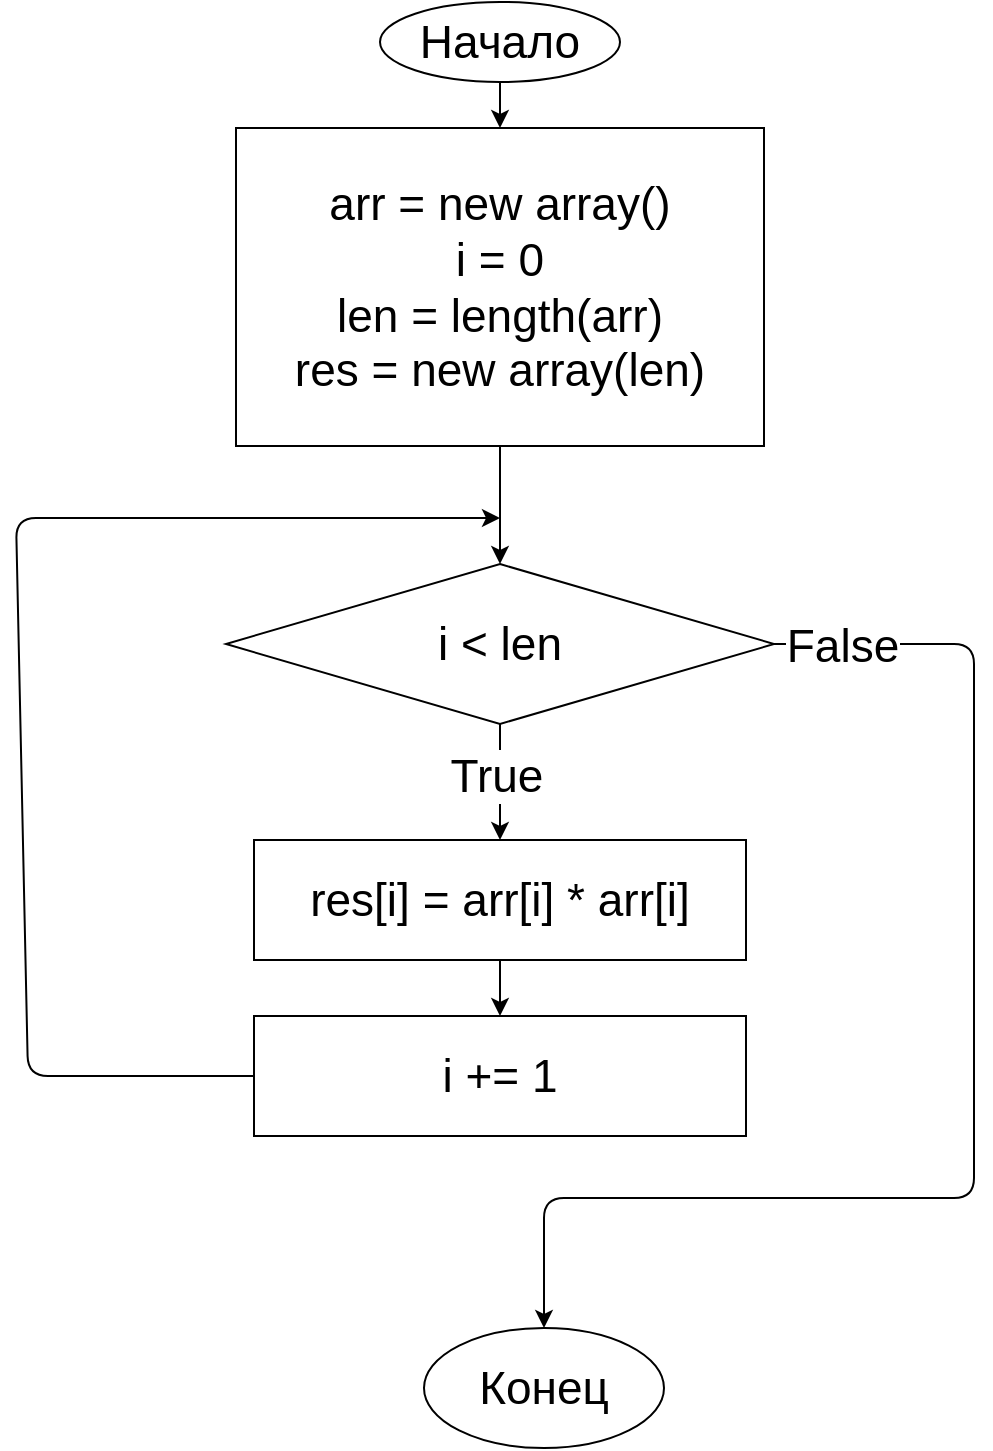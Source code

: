 <mxfile>
    <diagram id="9O7lfH28RhdShFGebotI" name="Page-1">
        <mxGraphModel dx="765" dy="562" grid="0" gridSize="9" guides="1" tooltips="1" connect="1" arrows="1" fold="1" page="1" pageScale="1" pageWidth="827" pageHeight="1169" math="0" shadow="0">
            <root>
                <mxCell id="0"/>
                <mxCell id="1" parent="0"/>
                <mxCell id="6" value="" style="edgeStyle=none;html=1;fontSize=23;" parent="1" source="4" target="5" edge="1">
                    <mxGeometry relative="1" as="geometry"/>
                </mxCell>
                <mxCell id="4" value="Начало" style="ellipse;whiteSpace=wrap;html=1;fontSize=23;" parent="1" vertex="1">
                    <mxGeometry x="294" y="10" width="120" height="40" as="geometry"/>
                </mxCell>
                <mxCell id="14" value="" style="edgeStyle=none;html=1;fontSize=23;" edge="1" parent="1" source="5" target="13">
                    <mxGeometry relative="1" as="geometry"/>
                </mxCell>
                <mxCell id="5" value="arr = new array()&lt;br&gt;i = 0&lt;br&gt;len = length(arr)&lt;br&gt;res = new array(len)" style="whiteSpace=wrap;html=1;fontSize=23;" parent="1" vertex="1">
                    <mxGeometry x="222" y="73" width="264" height="159" as="geometry"/>
                </mxCell>
                <mxCell id="16" value="" style="edgeStyle=none;html=1;fontSize=23;" edge="1" parent="1" source="13" target="15">
                    <mxGeometry relative="1" as="geometry"/>
                </mxCell>
                <mxCell id="22" value="True" style="edgeLabel;html=1;align=center;verticalAlign=middle;resizable=0;points=[];fontSize=23;" vertex="1" connectable="0" parent="16">
                    <mxGeometry x="-0.126" y="-2" relative="1" as="geometry">
                        <mxPoint as="offset"/>
                    </mxGeometry>
                </mxCell>
                <mxCell id="21" value="" style="edgeStyle=none;html=1;fontSize=23;" edge="1" parent="1" source="13" target="20">
                    <mxGeometry relative="1" as="geometry">
                        <Array as="points">
                            <mxPoint x="591" y="331"/>
                            <mxPoint x="591" y="608"/>
                            <mxPoint x="376" y="608"/>
                        </Array>
                    </mxGeometry>
                </mxCell>
                <mxCell id="23" value="False" style="edgeLabel;html=1;align=center;verticalAlign=middle;resizable=0;points=[];fontSize=23;" vertex="1" connectable="0" parent="21">
                    <mxGeometry x="-0.897" y="-1" relative="1" as="geometry">
                        <mxPoint as="offset"/>
                    </mxGeometry>
                </mxCell>
                <mxCell id="13" value="i &amp;lt; len" style="rhombus;whiteSpace=wrap;html=1;fontSize=23;" vertex="1" parent="1">
                    <mxGeometry x="217" y="291" width="274" height="80" as="geometry"/>
                </mxCell>
                <mxCell id="18" value="" style="edgeStyle=none;html=1;fontSize=23;" edge="1" parent="1" source="15" target="17">
                    <mxGeometry relative="1" as="geometry"/>
                </mxCell>
                <mxCell id="15" value="res[i] = arr[i] * arr[i]" style="whiteSpace=wrap;html=1;fontSize=23;" vertex="1" parent="1">
                    <mxGeometry x="231" y="429" width="246" height="60" as="geometry"/>
                </mxCell>
                <mxCell id="19" style="edgeStyle=none;html=1;fontSize=23;" edge="1" parent="1" source="17">
                    <mxGeometry relative="1" as="geometry">
                        <mxPoint x="354" y="268" as="targetPoint"/>
                        <Array as="points">
                            <mxPoint x="118" y="547"/>
                            <mxPoint x="112" y="268"/>
                        </Array>
                    </mxGeometry>
                </mxCell>
                <mxCell id="17" value="i += 1" style="whiteSpace=wrap;html=1;fontSize=23;" vertex="1" parent="1">
                    <mxGeometry x="231" y="517" width="246" height="60" as="geometry"/>
                </mxCell>
                <mxCell id="20" value="Конец" style="ellipse;whiteSpace=wrap;html=1;fontSize=23;" vertex="1" parent="1">
                    <mxGeometry x="316" y="673" width="120" height="60" as="geometry"/>
                </mxCell>
            </root>
        </mxGraphModel>
    </diagram>
</mxfile>
